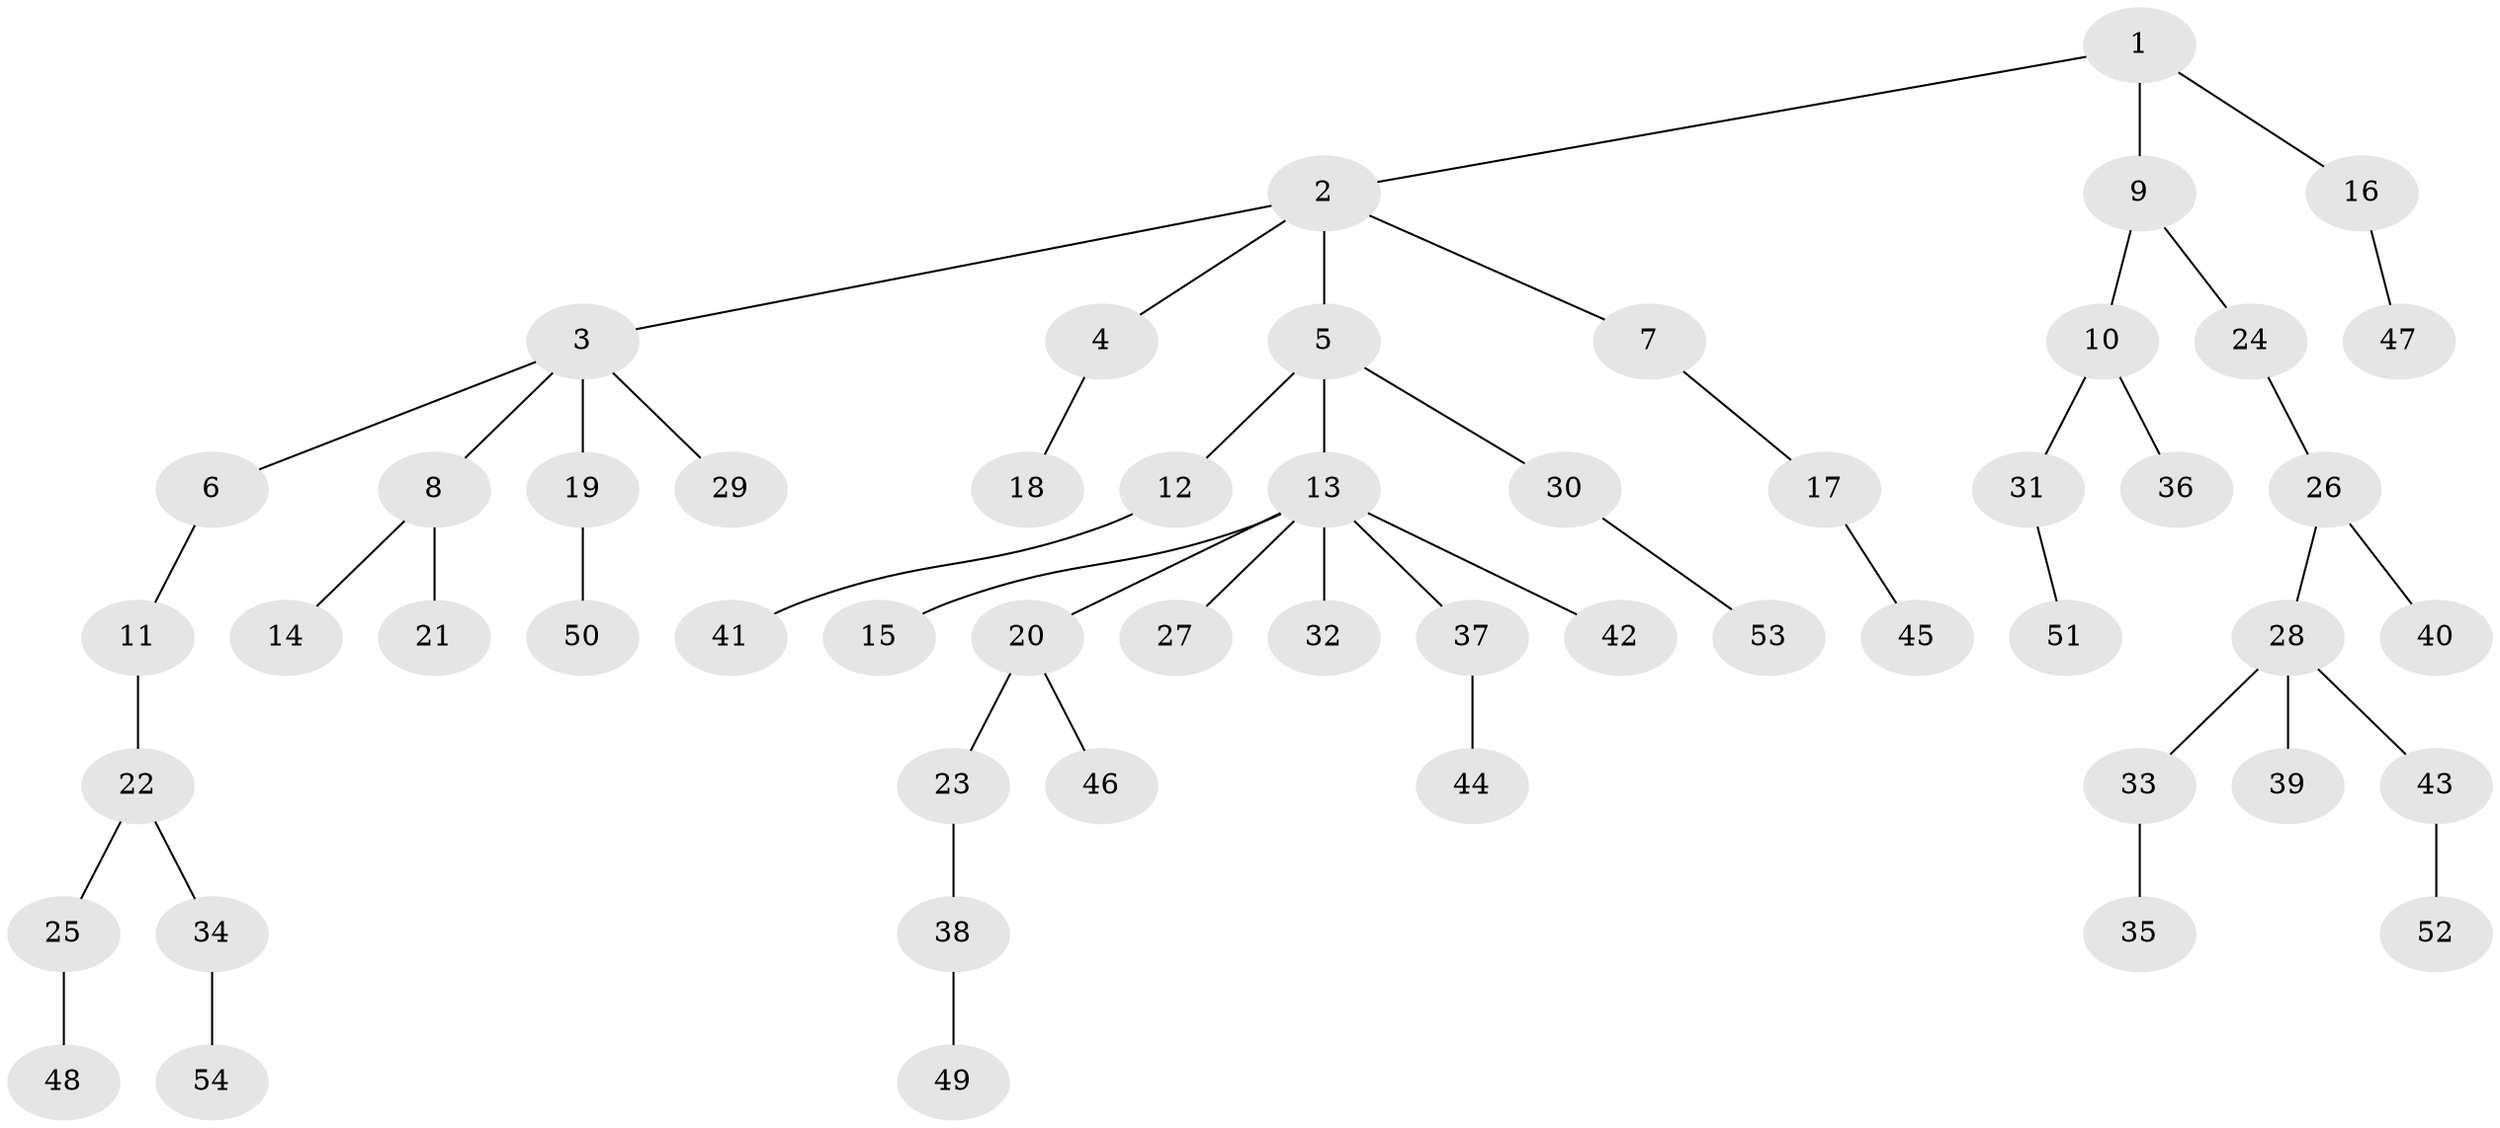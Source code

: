 // coarse degree distribution, {1: 0.5555555555555556, 2: 0.2962962962962963, 4: 0.07407407407407407, 10: 0.037037037037037035, 3: 0.037037037037037035}
// Generated by graph-tools (version 1.1) at 2025/56/03/04/25 21:56:02]
// undirected, 54 vertices, 53 edges
graph export_dot {
graph [start="1"]
  node [color=gray90,style=filled];
  1;
  2;
  3;
  4;
  5;
  6;
  7;
  8;
  9;
  10;
  11;
  12;
  13;
  14;
  15;
  16;
  17;
  18;
  19;
  20;
  21;
  22;
  23;
  24;
  25;
  26;
  27;
  28;
  29;
  30;
  31;
  32;
  33;
  34;
  35;
  36;
  37;
  38;
  39;
  40;
  41;
  42;
  43;
  44;
  45;
  46;
  47;
  48;
  49;
  50;
  51;
  52;
  53;
  54;
  1 -- 2;
  1 -- 9;
  1 -- 16;
  2 -- 3;
  2 -- 4;
  2 -- 5;
  2 -- 7;
  3 -- 6;
  3 -- 8;
  3 -- 19;
  3 -- 29;
  4 -- 18;
  5 -- 12;
  5 -- 13;
  5 -- 30;
  6 -- 11;
  7 -- 17;
  8 -- 14;
  8 -- 21;
  9 -- 10;
  9 -- 24;
  10 -- 31;
  10 -- 36;
  11 -- 22;
  12 -- 41;
  13 -- 15;
  13 -- 20;
  13 -- 27;
  13 -- 32;
  13 -- 37;
  13 -- 42;
  16 -- 47;
  17 -- 45;
  19 -- 50;
  20 -- 23;
  20 -- 46;
  22 -- 25;
  22 -- 34;
  23 -- 38;
  24 -- 26;
  25 -- 48;
  26 -- 28;
  26 -- 40;
  28 -- 33;
  28 -- 39;
  28 -- 43;
  30 -- 53;
  31 -- 51;
  33 -- 35;
  34 -- 54;
  37 -- 44;
  38 -- 49;
  43 -- 52;
}

